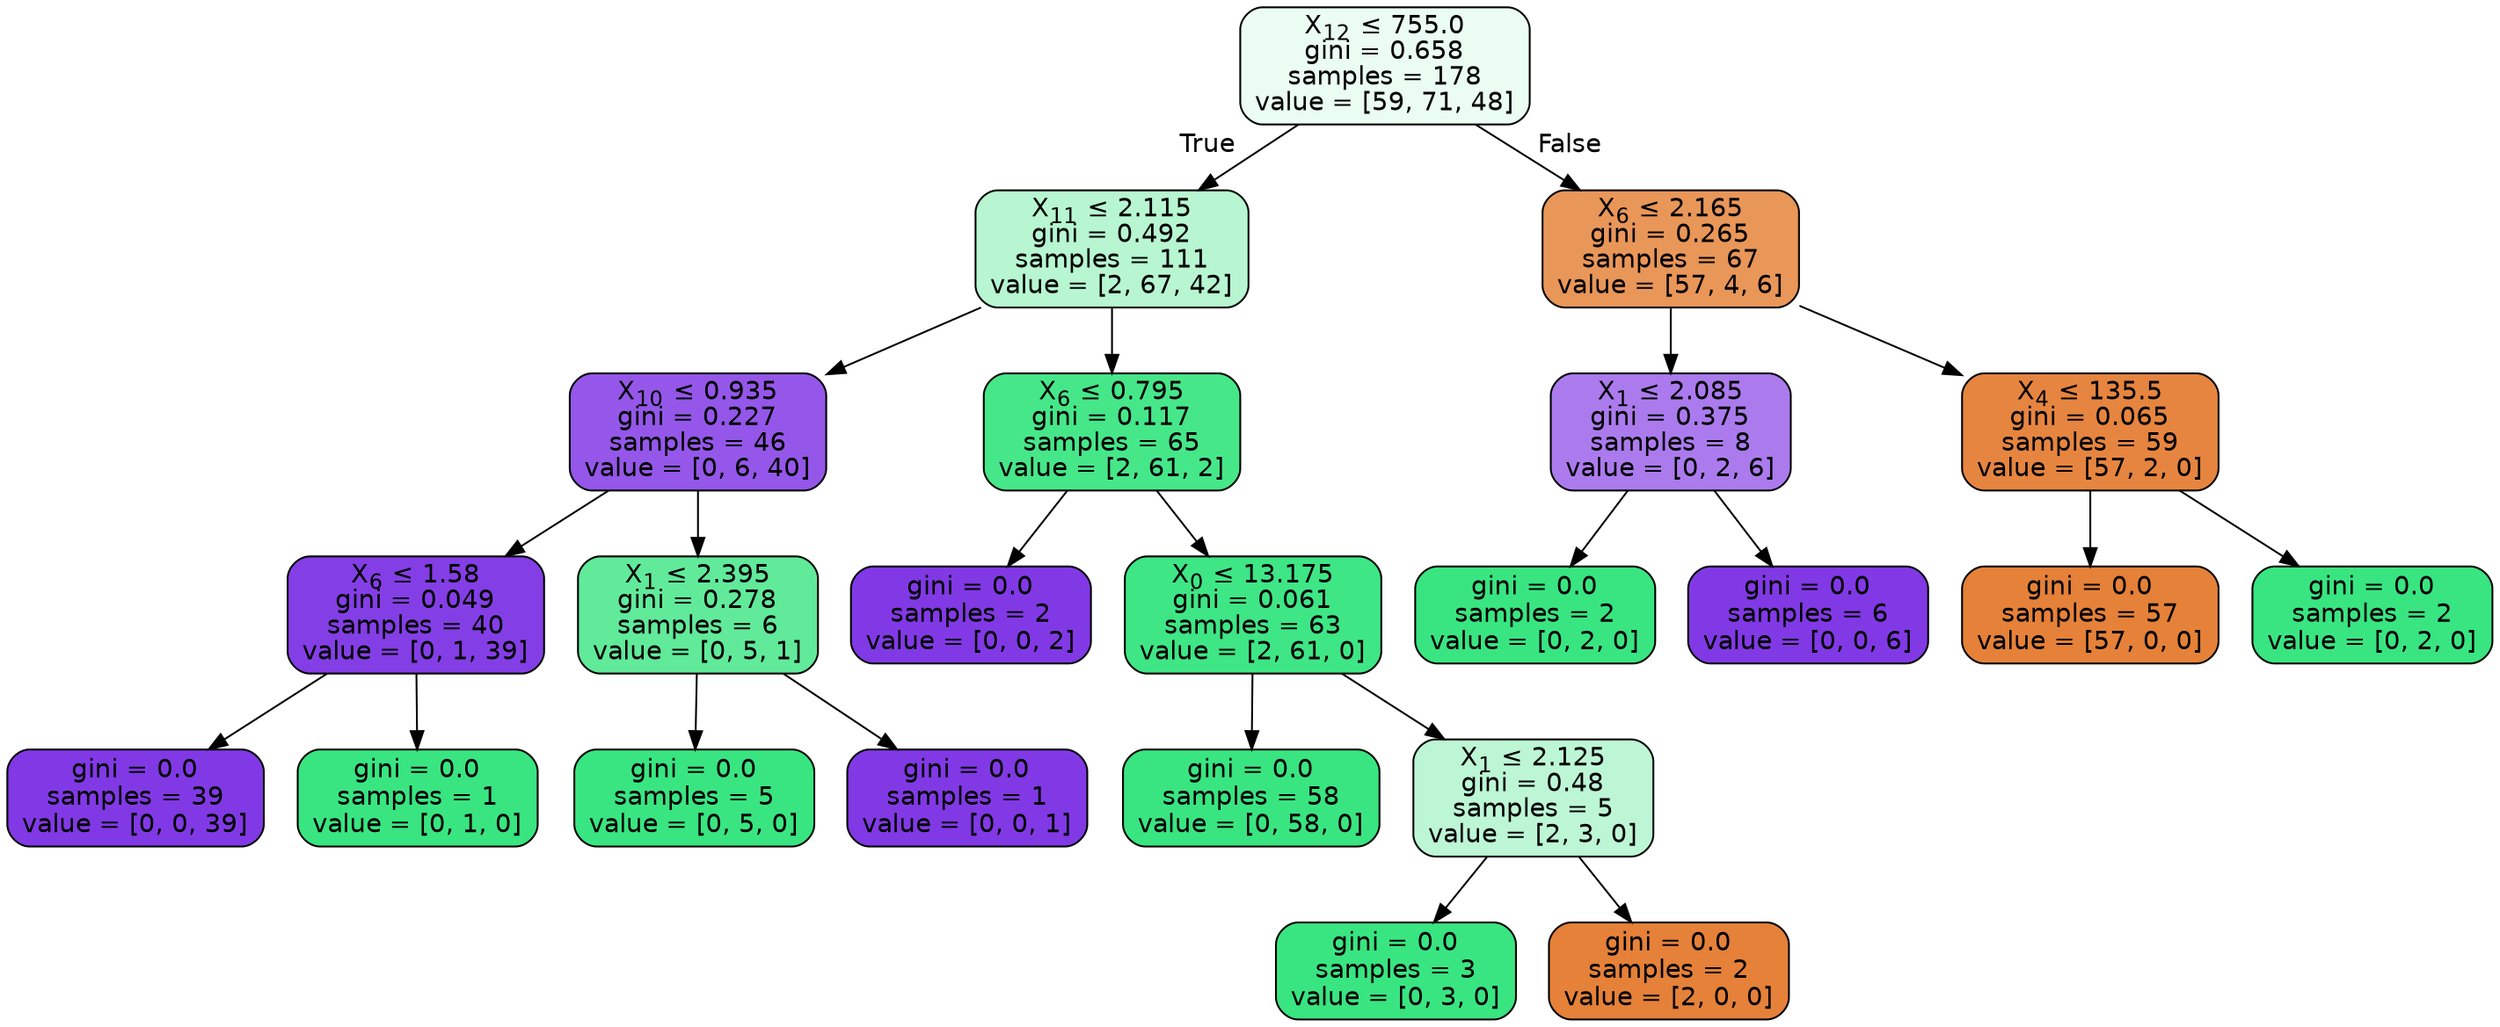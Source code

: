 digraph Tree {
node [shape=box, style="filled, rounded", color="black", fontname=helvetica] ;
edge [fontname=helvetica] ;
0 [label=<X<SUB>12</SUB> &le; 755.0<br/>gini = 0.658<br/>samples = 178<br/>value = [59, 71, 48]>, fillcolor="#ebfcf2"] ;
1 [label=<X<SUB>11</SUB> &le; 2.115<br/>gini = 0.492<br/>samples = 111<br/>value = [2, 67, 42]>, fillcolor="#b7f6d1"] ;
0 -> 1 [labeldistance=2.5, labelangle=45, headlabel="True"] ;
2 [label=<X<SUB>10</SUB> &le; 0.935<br/>gini = 0.227<br/>samples = 46<br/>value = [0, 6, 40]>, fillcolor="#9457e9"] ;
1 -> 2 ;
3 [label=<X<SUB>6</SUB> &le; 1.58<br/>gini = 0.049<br/>samples = 40<br/>value = [0, 1, 39]>, fillcolor="#843ee6"] ;
2 -> 3 ;
4 [label=<gini = 0.0<br/>samples = 39<br/>value = [0, 0, 39]>, fillcolor="#8139e5"] ;
3 -> 4 ;
5 [label=<gini = 0.0<br/>samples = 1<br/>value = [0, 1, 0]>, fillcolor="#39e581"] ;
3 -> 5 ;
6 [label=<X<SUB>1</SUB> &le; 2.395<br/>gini = 0.278<br/>samples = 6<br/>value = [0, 5, 1]>, fillcolor="#61ea9a"] ;
2 -> 6 ;
7 [label=<gini = 0.0<br/>samples = 5<br/>value = [0, 5, 0]>, fillcolor="#39e581"] ;
6 -> 7 ;
8 [label=<gini = 0.0<br/>samples = 1<br/>value = [0, 0, 1]>, fillcolor="#8139e5"] ;
6 -> 8 ;
9 [label=<X<SUB>6</SUB> &le; 0.795<br/>gini = 0.117<br/>samples = 65<br/>value = [2, 61, 2]>, fillcolor="#46e789"] ;
1 -> 9 ;
10 [label=<gini = 0.0<br/>samples = 2<br/>value = [0, 0, 2]>, fillcolor="#8139e5"] ;
9 -> 10 ;
11 [label=<X<SUB>0</SUB> &le; 13.175<br/>gini = 0.061<br/>samples = 63<br/>value = [2, 61, 0]>, fillcolor="#3fe685"] ;
9 -> 11 ;
12 [label=<gini = 0.0<br/>samples = 58<br/>value = [0, 58, 0]>, fillcolor="#39e581"] ;
11 -> 12 ;
13 [label=<X<SUB>1</SUB> &le; 2.125<br/>gini = 0.48<br/>samples = 5<br/>value = [2, 3, 0]>, fillcolor="#bdf6d5"] ;
11 -> 13 ;
14 [label=<gini = 0.0<br/>samples = 3<br/>value = [0, 3, 0]>, fillcolor="#39e581"] ;
13 -> 14 ;
15 [label=<gini = 0.0<br/>samples = 2<br/>value = [2, 0, 0]>, fillcolor="#e58139"] ;
13 -> 15 ;
16 [label=<X<SUB>6</SUB> &le; 2.165<br/>gini = 0.265<br/>samples = 67<br/>value = [57, 4, 6]>, fillcolor="#e99659"] ;
0 -> 16 [labeldistance=2.5, labelangle=-45, headlabel="False"] ;
17 [label=<X<SUB>1</SUB> &le; 2.085<br/>gini = 0.375<br/>samples = 8<br/>value = [0, 2, 6]>, fillcolor="#ab7bee"] ;
16 -> 17 ;
18 [label=<gini = 0.0<br/>samples = 2<br/>value = [0, 2, 0]>, fillcolor="#39e581"] ;
17 -> 18 ;
19 [label=<gini = 0.0<br/>samples = 6<br/>value = [0, 0, 6]>, fillcolor="#8139e5"] ;
17 -> 19 ;
20 [label=<X<SUB>4</SUB> &le; 135.5<br/>gini = 0.065<br/>samples = 59<br/>value = [57, 2, 0]>, fillcolor="#e68540"] ;
16 -> 20 ;
21 [label=<gini = 0.0<br/>samples = 57<br/>value = [57, 0, 0]>, fillcolor="#e58139"] ;
20 -> 21 ;
22 [label=<gini = 0.0<br/>samples = 2<br/>value = [0, 2, 0]>, fillcolor="#39e581"] ;
20 -> 22 ;
}
